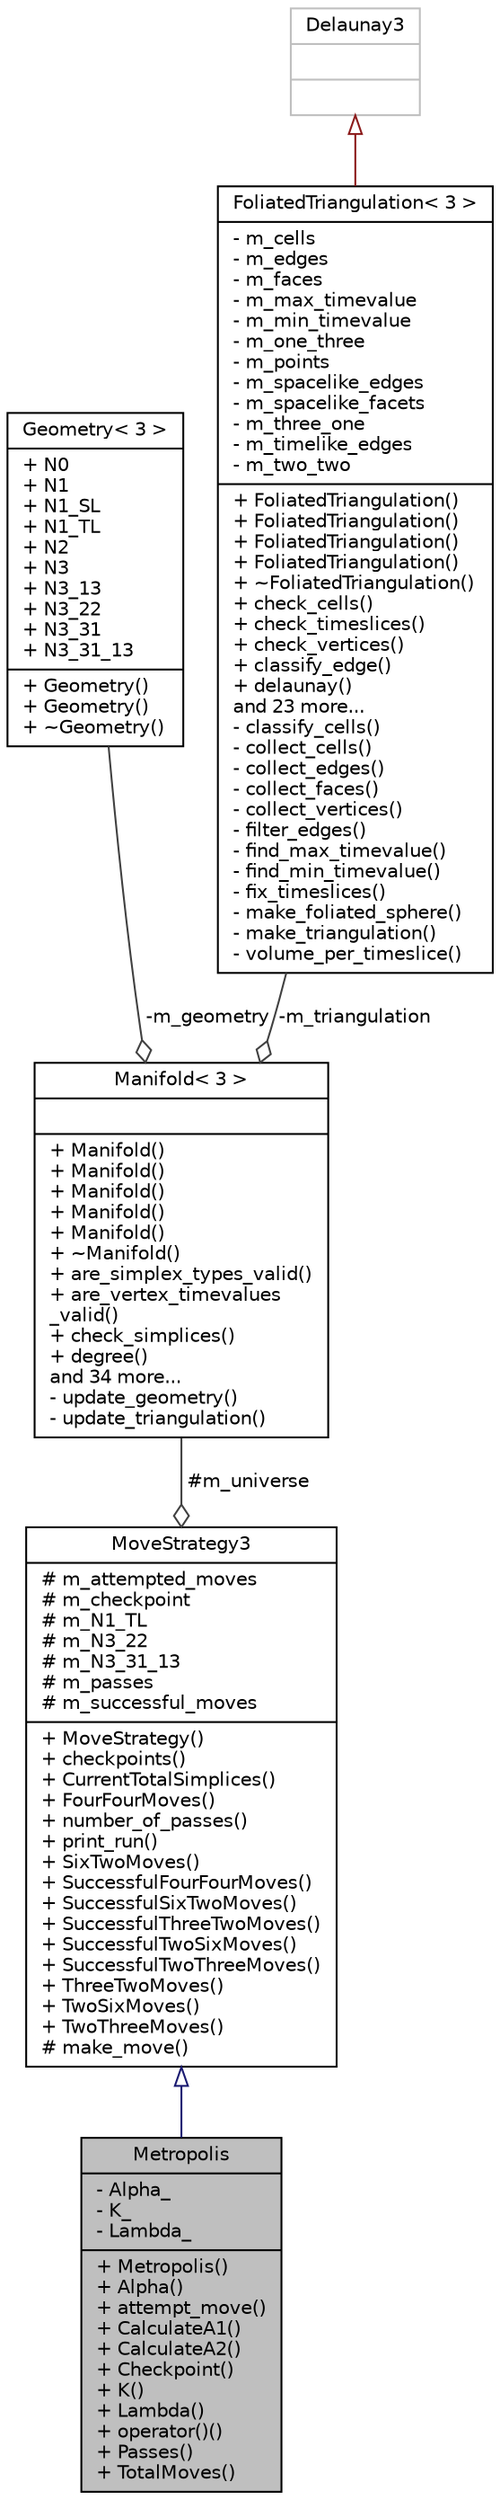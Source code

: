 digraph "Metropolis"
{
 // LATEX_PDF_SIZE
  edge [fontname="Helvetica",fontsize="10",labelfontname="Helvetica",labelfontsize="10"];
  node [fontname="Helvetica",fontsize="10",shape=record];
  Node1 [label="{Metropolis\n|- Alpha_\l- K_\l- Lambda_\l|+ Metropolis()\l+ Alpha()\l+ attempt_move()\l+ CalculateA1()\l+ CalculateA2()\l+ Checkpoint()\l+ K()\l+ Lambda()\l+ operator()()\l+ Passes()\l+ TotalMoves()\l}",height=0.2,width=0.4,color="black", fillcolor="grey75", style="filled", fontcolor="black",tooltip="Metropolis-Hastings algorithm function object."];
  Node2 -> Node1 [dir="back",color="midnightblue",fontsize="10",style="solid",arrowtail="onormal",fontname="Helvetica"];
  Node2 [label="{MoveStrategy3\n|# m_attempted_moves\l# m_checkpoint\l# m_N1_TL\l# m_N3_22\l# m_N3_31_13\l# m_passes\l# m_successful_moves\l|+ MoveStrategy()\l+ checkpoints()\l+ CurrentTotalSimplices()\l+ FourFourMoves()\l+ number_of_passes()\l+ print_run()\l+ SixTwoMoves()\l+ SuccessfulFourFourMoves()\l+ SuccessfulSixTwoMoves()\l+ SuccessfulThreeTwoMoves()\l+ SuccessfulTwoSixMoves()\l+ SuccessfulTwoThreeMoves()\l+ ThreeTwoMoves()\l+ TwoSixMoves()\l+ TwoThreeMoves()\l# make_move()\l}",height=0.2,width=0.4,color="black", fillcolor="white", style="filled",URL="$class_move_strategy_3_013_01_4.html",tooltip=" "];
  Node3 -> Node2 [color="grey25",fontsize="10",style="solid",label=" #m_universe" ,arrowhead="odiamond",fontname="Helvetica"];
  Node3 [label="{Manifold\< 3 \>\n||+ Manifold()\l+ Manifold()\l+ Manifold()\l+ Manifold()\l+ Manifold()\l+ ~Manifold()\l+ are_simplex_types_valid()\l+ are_vertex_timevalues\l_valid()\l+ check_simplices()\l+ degree()\land 34 more...\l- update_geometry()\l- update_triangulation()\l}",height=0.2,width=0.4,color="black", fillcolor="white", style="filled",URL="$class_manifold_3_013_01_4.html",tooltip="3D Manifold"];
  Node4 -> Node3 [color="grey25",fontsize="10",style="solid",label=" -m_geometry" ,arrowhead="odiamond",fontname="Helvetica"];
  Node4 [label="{Geometry\< 3 \>\n|+ N0\l+ N1\l+ N1_SL\l+ N1_TL\l+ N2\l+ N3\l+ N3_13\l+ N3_22\l+ N3_31\l+ N3_31_13\l|+ Geometry()\l+ Geometry()\l+ ~Geometry()\l}",height=0.2,width=0.4,color="black", fillcolor="white", style="filled",URL="$struct_geometry_3_013_01_4.html",tooltip="3D Geometry"];
  Node5 -> Node3 [color="grey25",fontsize="10",style="solid",label=" -m_triangulation" ,arrowhead="odiamond",fontname="Helvetica"];
  Node5 [label="{FoliatedTriangulation\< 3 \>\n|- m_cells\l- m_edges\l- m_faces\l- m_max_timevalue\l- m_min_timevalue\l- m_one_three\l- m_points\l- m_spacelike_edges\l- m_spacelike_facets\l- m_three_one\l- m_timelike_edges\l- m_two_two\l|+ FoliatedTriangulation()\l+ FoliatedTriangulation()\l+ FoliatedTriangulation()\l+ FoliatedTriangulation()\l+ ~FoliatedTriangulation()\l+ check_cells()\l+ check_timeslices()\l+ check_vertices()\l+ classify_edge()\l+ delaunay()\land 23 more...\l- classify_cells()\l- collect_cells()\l- collect_edges()\l- collect_faces()\l- collect_vertices()\l- filter_edges()\l- find_max_timevalue()\l- find_min_timevalue()\l- fix_timeslices()\l- make_foliated_sphere()\l- make_triangulation()\l- volume_per_timeslice()\l}",height=0.2,width=0.4,color="black", fillcolor="white", style="filled",URL="$class_foliated_triangulation_3_013_01_4.html",tooltip="3D Triangulation"];
  Node6 -> Node5 [dir="back",color="firebrick4",fontsize="10",style="solid",arrowtail="onormal",fontname="Helvetica"];
  Node6 [label="{Delaunay3\n||}",height=0.2,width=0.4,color="grey75", fillcolor="white", style="filled",tooltip=" "];
}

